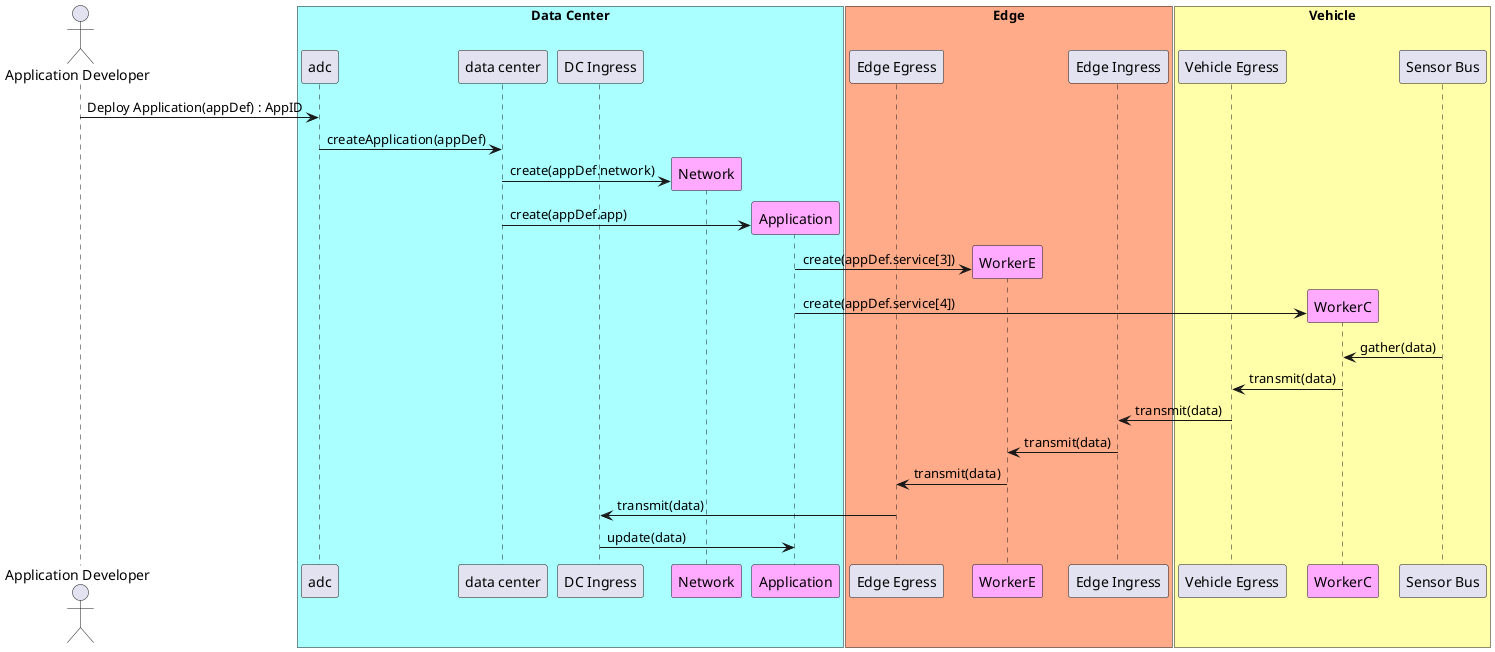 @startuml
Actor "Application Developer" as dev

box "Data Center" #aaffff
    participant "adc" as S
    participant "data center" as DC
    participant "DC Ingress" as DCI
    dev -> S : Deploy Application(appDef) : AppID
    S -> DC : createApplication(appDef)
    create "Network" as net #ffaaff
    DC -> net : create(appDef.network)
    create "Application" as app #ffaaff
    DC -> app : create(appDef.app)
end box
box "Edge" #ffaa88
    participant "Edge Egress" as EE
    create WorkerE as workere #ffaaff
    app -> workere: create(appDef.service[3])
    participant "Edge Ingress" as EI
end box
box "Vehicle" #ffffaa
    participant "Vehicle Egress" as CE
    create WorkerC as workerc #ffaaff
    app -> workerc: create(appDef.service[4])
    participant "Sensor Bus" as CI
end box
CI -> workerc : gather(data)
workerc -> CE : transmit(data)
CE -> EI : transmit(data)
EI -> workere : transmit(data)
workere -> EE : transmit(data)
EE -> DCI : transmit(data)
DCI -> app : update(data)


@enduml
